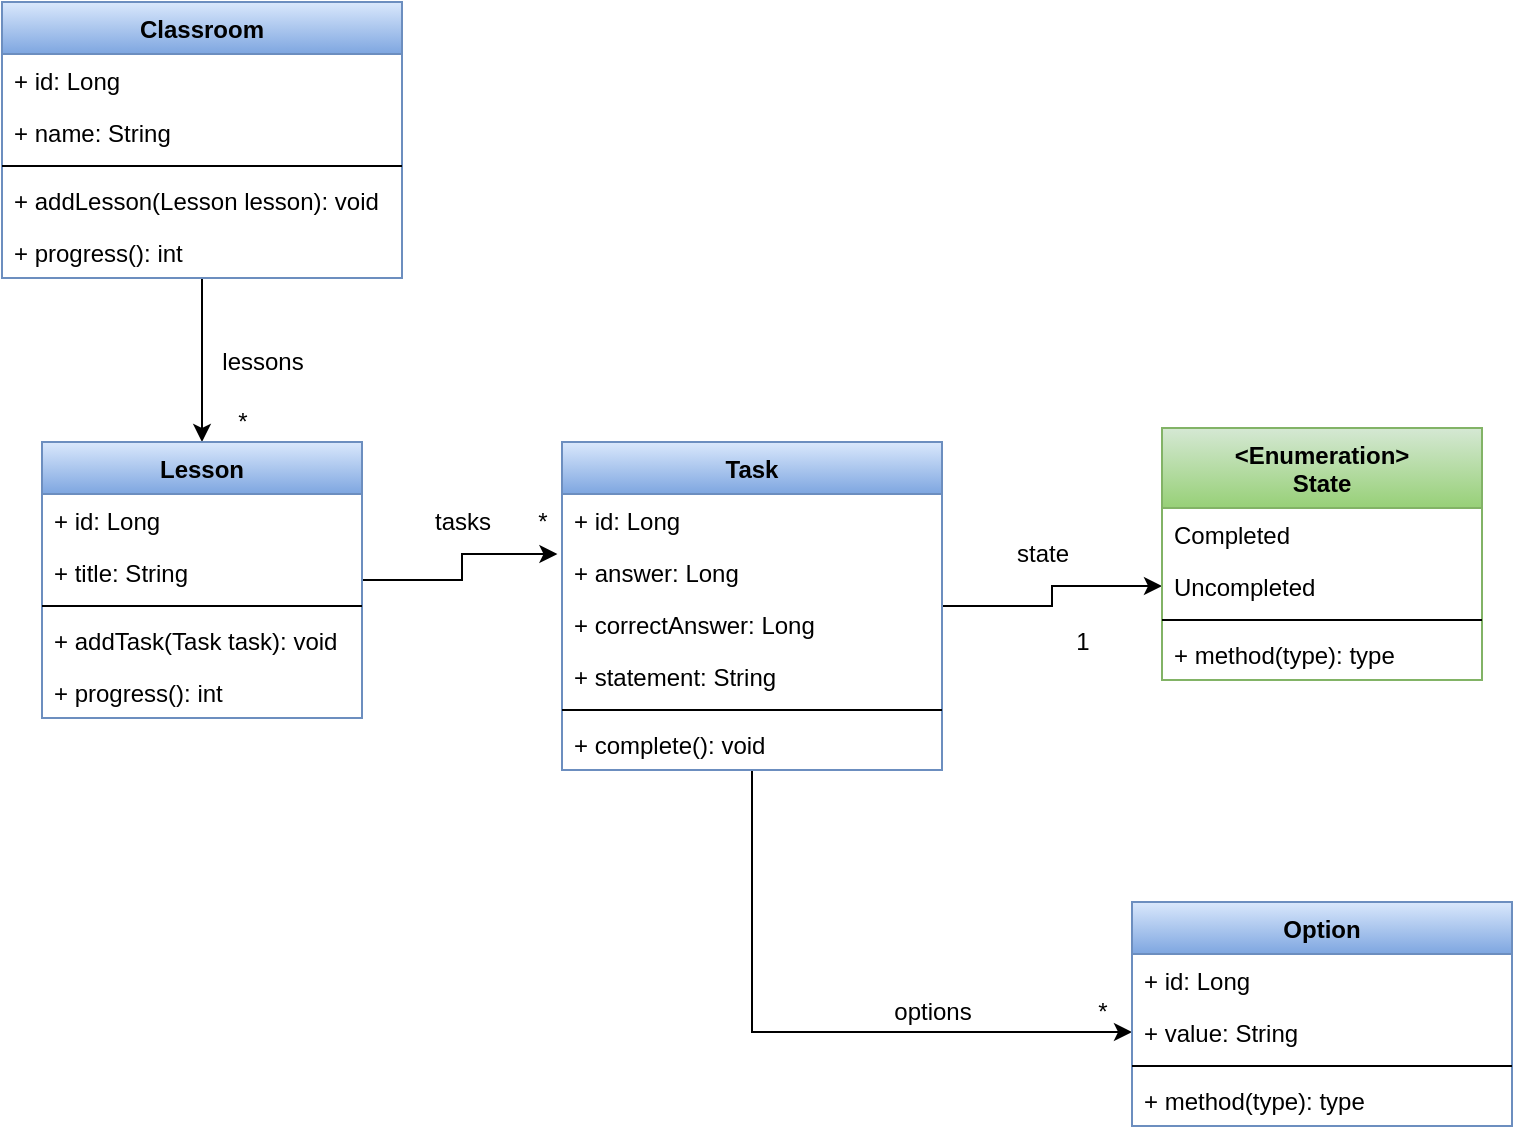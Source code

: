 <mxfile version="15.2.9" type="device" pages="2"><diagram id="xFjGHLINqQ8loc5wDAW_" name="Domain"><mxGraphModel dx="1108" dy="450" grid="1" gridSize="10" guides="1" tooltips="1" connect="1" arrows="1" fold="1" page="1" pageScale="1" pageWidth="827" pageHeight="1169" math="0" shadow="0"><root><mxCell id="0"/><mxCell id="1" parent="0"/><mxCell id="aMEQFVLBvncijrimEczw-33" style="edgeStyle=orthogonalEdgeStyle;rounded=0;orthogonalLoop=1;jettySize=auto;html=1;" parent="1" source="aMEQFVLBvncijrimEczw-1" target="aMEQFVLBvncijrimEczw-6" edge="1"><mxGeometry relative="1" as="geometry"/></mxCell><mxCell id="aMEQFVLBvncijrimEczw-37" style="edgeStyle=orthogonalEdgeStyle;rounded=0;orthogonalLoop=1;jettySize=auto;html=1;entryX=-0.012;entryY=0.154;entryDx=0;entryDy=0;entryPerimeter=0;" parent="1" source="aMEQFVLBvncijrimEczw-6" target="aMEQFVLBvncijrimEczw-13" edge="1"><mxGeometry relative="1" as="geometry"/></mxCell><mxCell id="aMEQFVLBvncijrimEczw-6" value="Lesson" style="swimlane;fontStyle=1;align=center;verticalAlign=top;childLayout=stackLayout;horizontal=1;startSize=26;horizontalStack=0;resizeParent=1;resizeParentMax=0;resizeLast=0;collapsible=1;marginBottom=0;gradientColor=#7ea6e0;fillColor=#dae8fc;strokeColor=#6c8ebf;" parent="1" vertex="1"><mxGeometry x="60" y="290" width="160" height="138" as="geometry"/></mxCell><mxCell id="aMEQFVLBvncijrimEczw-7" value="+ id: Long" style="text;strokeColor=none;fillColor=none;align=left;verticalAlign=top;spacingLeft=4;spacingRight=4;overflow=hidden;rotatable=0;points=[[0,0.5],[1,0.5]];portConstraint=eastwest;" parent="aMEQFVLBvncijrimEczw-6" vertex="1"><mxGeometry y="26" width="160" height="26" as="geometry"/></mxCell><mxCell id="aMEQFVLBvncijrimEczw-8" value="+ title: String" style="text;strokeColor=none;fillColor=none;align=left;verticalAlign=top;spacingLeft=4;spacingRight=4;overflow=hidden;rotatable=0;points=[[0,0.5],[1,0.5]];portConstraint=eastwest;" parent="aMEQFVLBvncijrimEczw-6" vertex="1"><mxGeometry y="52" width="160" height="26" as="geometry"/></mxCell><mxCell id="aMEQFVLBvncijrimEczw-9" value="" style="line;strokeWidth=1;fillColor=none;align=left;verticalAlign=middle;spacingTop=-1;spacingLeft=3;spacingRight=3;rotatable=0;labelPosition=right;points=[];portConstraint=eastwest;" parent="aMEQFVLBvncijrimEczw-6" vertex="1"><mxGeometry y="78" width="160" height="8" as="geometry"/></mxCell><mxCell id="aMEQFVLBvncijrimEczw-10" value="+ addTask(Task task): void" style="text;strokeColor=none;fillColor=none;align=left;verticalAlign=top;spacingLeft=4;spacingRight=4;overflow=hidden;rotatable=0;points=[[0,0.5],[1,0.5]];portConstraint=eastwest;" parent="aMEQFVLBvncijrimEczw-6" vertex="1"><mxGeometry y="86" width="160" height="26" as="geometry"/></mxCell><mxCell id="fz8NAbGuzf9JbdaPpE9e-1" value="+ progress(): int" style="text;strokeColor=none;fillColor=none;align=left;verticalAlign=top;spacingLeft=4;spacingRight=4;overflow=hidden;rotatable=0;points=[[0,0.5],[1,0.5]];portConstraint=eastwest;" parent="aMEQFVLBvncijrimEczw-6" vertex="1"><mxGeometry y="112" width="160" height="26" as="geometry"/></mxCell><mxCell id="aMEQFVLBvncijrimEczw-34" value="*" style="text;html=1;align=center;verticalAlign=middle;resizable=0;points=[];autosize=1;" parent="1" vertex="1"><mxGeometry x="150" y="270" width="20" height="20" as="geometry"/></mxCell><mxCell id="aMEQFVLBvncijrimEczw-35" value="lessons" style="text;html=1;align=center;verticalAlign=middle;resizable=0;points=[];autosize=1;" parent="1" vertex="1"><mxGeometry x="140" y="240" width="60" height="20" as="geometry"/></mxCell><mxCell id="aMEQFVLBvncijrimEczw-44" style="edgeStyle=orthogonalEdgeStyle;rounded=0;orthogonalLoop=1;jettySize=auto;html=1;entryX=0;entryY=0.5;entryDx=0;entryDy=0;" parent="1" source="aMEQFVLBvncijrimEczw-11" target="aMEQFVLBvncijrimEczw-19" edge="1"><mxGeometry relative="1" as="geometry"/></mxCell><mxCell id="Yg3q1JEHDcCh-iiB3-vo-9" style="edgeStyle=orthogonalEdgeStyle;rounded=0;orthogonalLoop=1;jettySize=auto;html=1;entryX=0;entryY=0.5;entryDx=0;entryDy=0;" parent="1" source="aMEQFVLBvncijrimEczw-11" target="Yg3q1JEHDcCh-iiB3-vo-3" edge="1"><mxGeometry relative="1" as="geometry"/></mxCell><mxCell id="aMEQFVLBvncijrimEczw-11" value="Task" style="swimlane;fontStyle=1;align=center;verticalAlign=top;childLayout=stackLayout;horizontal=1;startSize=26;horizontalStack=0;resizeParent=1;resizeParentMax=0;resizeLast=0;collapsible=1;marginBottom=0;gradientColor=#7ea6e0;fillColor=#dae8fc;strokeColor=#6c8ebf;" parent="1" vertex="1"><mxGeometry x="320" y="290" width="190" height="164" as="geometry"/></mxCell><mxCell id="aMEQFVLBvncijrimEczw-12" value="+ id: Long" style="text;strokeColor=none;fillColor=none;align=left;verticalAlign=top;spacingLeft=4;spacingRight=4;overflow=hidden;rotatable=0;points=[[0,0.5],[1,0.5]];portConstraint=eastwest;" parent="aMEQFVLBvncijrimEczw-11" vertex="1"><mxGeometry y="26" width="190" height="26" as="geometry"/></mxCell><mxCell id="aMEQFVLBvncijrimEczw-13" value="+ answer: Long" style="text;strokeColor=none;fillColor=none;align=left;verticalAlign=top;spacingLeft=4;spacingRight=4;overflow=hidden;rotatable=0;points=[[0,0.5],[1,0.5]];portConstraint=eastwest;" parent="aMEQFVLBvncijrimEczw-11" vertex="1"><mxGeometry y="52" width="190" height="26" as="geometry"/></mxCell><mxCell id="Gg8tqWLcD7_z_NOnCMyE-4" value="+ correctAnswer: Long" style="text;strokeColor=none;fillColor=none;align=left;verticalAlign=top;spacingLeft=4;spacingRight=4;overflow=hidden;rotatable=0;points=[[0,0.5],[1,0.5]];portConstraint=eastwest;" parent="aMEQFVLBvncijrimEczw-11" vertex="1"><mxGeometry y="78" width="190" height="26" as="geometry"/></mxCell><mxCell id="Gg8tqWLcD7_z_NOnCMyE-3" value="+ statement: String" style="text;strokeColor=none;fillColor=none;align=left;verticalAlign=top;spacingLeft=4;spacingRight=4;overflow=hidden;rotatable=0;points=[[0,0.5],[1,0.5]];portConstraint=eastwest;" parent="aMEQFVLBvncijrimEczw-11" vertex="1"><mxGeometry y="104" width="190" height="26" as="geometry"/></mxCell><mxCell id="aMEQFVLBvncijrimEczw-14" value="" style="line;strokeWidth=1;fillColor=none;align=left;verticalAlign=middle;spacingTop=-1;spacingLeft=3;spacingRight=3;rotatable=0;labelPosition=right;points=[];portConstraint=eastwest;" parent="aMEQFVLBvncijrimEczw-11" vertex="1"><mxGeometry y="130" width="190" height="8" as="geometry"/></mxCell><mxCell id="aMEQFVLBvncijrimEczw-15" value="+ complete(): void" style="text;strokeColor=none;fillColor=none;align=left;verticalAlign=top;spacingLeft=4;spacingRight=4;overflow=hidden;rotatable=0;points=[[0,0.5],[1,0.5]];portConstraint=eastwest;" parent="aMEQFVLBvncijrimEczw-11" vertex="1"><mxGeometry y="138" width="190" height="26" as="geometry"/></mxCell><mxCell id="aMEQFVLBvncijrimEczw-38" value="*" style="text;html=1;align=center;verticalAlign=middle;resizable=0;points=[];autosize=1;" parent="1" vertex="1"><mxGeometry x="300" y="320" width="20" height="20" as="geometry"/></mxCell><mxCell id="aMEQFVLBvncijrimEczw-39" value="tasks" style="text;html=1;align=center;verticalAlign=middle;resizable=0;points=[];autosize=1;" parent="1" vertex="1"><mxGeometry x="250" y="320" width="40" height="20" as="geometry"/></mxCell><mxCell id="aMEQFVLBvncijrimEczw-18" value="&lt;Enumeration&gt;&#10;State" style="swimlane;fontStyle=1;align=center;verticalAlign=top;childLayout=stackLayout;horizontal=1;startSize=40;horizontalStack=0;resizeParent=1;resizeParentMax=0;resizeLast=0;collapsible=1;marginBottom=0;gradientColor=#97d077;fillColor=#d5e8d4;strokeColor=#82b366;" parent="1" vertex="1"><mxGeometry x="620" y="283" width="160" height="126" as="geometry"/></mxCell><mxCell id="aMEQFVLBvncijrimEczw-24" value="Completed" style="text;strokeColor=none;fillColor=none;align=left;verticalAlign=top;spacingLeft=4;spacingRight=4;overflow=hidden;rotatable=0;points=[[0,0.5],[1,0.5]];portConstraint=eastwest;" parent="aMEQFVLBvncijrimEczw-18" vertex="1"><mxGeometry y="40" width="160" height="26" as="geometry"/></mxCell><mxCell id="aMEQFVLBvncijrimEczw-19" value="Uncompleted" style="text;strokeColor=none;fillColor=none;align=left;verticalAlign=top;spacingLeft=4;spacingRight=4;overflow=hidden;rotatable=0;points=[[0,0.5],[1,0.5]];portConstraint=eastwest;" parent="aMEQFVLBvncijrimEczw-18" vertex="1"><mxGeometry y="66" width="160" height="26" as="geometry"/></mxCell><mxCell id="aMEQFVLBvncijrimEczw-22" value="" style="line;strokeWidth=1;fillColor=none;align=left;verticalAlign=middle;spacingTop=-1;spacingLeft=3;spacingRight=3;rotatable=0;labelPosition=right;points=[];portConstraint=eastwest;" parent="aMEQFVLBvncijrimEczw-18" vertex="1"><mxGeometry y="92" width="160" height="8" as="geometry"/></mxCell><mxCell id="aMEQFVLBvncijrimEczw-23" value="+ method(type): type" style="text;strokeColor=none;fillColor=none;align=left;verticalAlign=top;spacingLeft=4;spacingRight=4;overflow=hidden;rotatable=0;points=[[0,0.5],[1,0.5]];portConstraint=eastwest;" parent="aMEQFVLBvncijrimEczw-18" vertex="1"><mxGeometry y="100" width="160" height="26" as="geometry"/></mxCell><mxCell id="aMEQFVLBvncijrimEczw-45" value="1" style="text;html=1;align=center;verticalAlign=middle;resizable=0;points=[];autosize=1;" parent="1" vertex="1"><mxGeometry x="570" y="380" width="20" height="20" as="geometry"/></mxCell><mxCell id="aMEQFVLBvncijrimEczw-46" value="state" style="text;html=1;align=center;verticalAlign=middle;resizable=0;points=[];autosize=1;" parent="1" vertex="1"><mxGeometry x="540" y="336" width="40" height="20" as="geometry"/></mxCell><mxCell id="Yg3q1JEHDcCh-iiB3-vo-1" value="Option" style="swimlane;fontStyle=1;align=center;verticalAlign=top;childLayout=stackLayout;horizontal=1;startSize=26;horizontalStack=0;resizeParent=1;resizeParentMax=0;resizeLast=0;collapsible=1;marginBottom=0;gradientColor=#7ea6e0;fillColor=#dae8fc;strokeColor=#6c8ebf;" parent="1" vertex="1"><mxGeometry x="605" y="520" width="190" height="112" as="geometry"/></mxCell><mxCell id="Yg3q1JEHDcCh-iiB3-vo-2" value="+ id: Long" style="text;strokeColor=none;fillColor=none;align=left;verticalAlign=top;spacingLeft=4;spacingRight=4;overflow=hidden;rotatable=0;points=[[0,0.5],[1,0.5]];portConstraint=eastwest;" parent="Yg3q1JEHDcCh-iiB3-vo-1" vertex="1"><mxGeometry y="26" width="190" height="26" as="geometry"/></mxCell><mxCell id="Yg3q1JEHDcCh-iiB3-vo-3" value="+ value: String" style="text;strokeColor=none;fillColor=none;align=left;verticalAlign=top;spacingLeft=4;spacingRight=4;overflow=hidden;rotatable=0;points=[[0,0.5],[1,0.5]];portConstraint=eastwest;" parent="Yg3q1JEHDcCh-iiB3-vo-1" vertex="1"><mxGeometry y="52" width="190" height="26" as="geometry"/></mxCell><mxCell id="Yg3q1JEHDcCh-iiB3-vo-7" value="" style="line;strokeWidth=1;fillColor=none;align=left;verticalAlign=middle;spacingTop=-1;spacingLeft=3;spacingRight=3;rotatable=0;labelPosition=right;points=[];portConstraint=eastwest;" parent="Yg3q1JEHDcCh-iiB3-vo-1" vertex="1"><mxGeometry y="78" width="190" height="8" as="geometry"/></mxCell><mxCell id="Yg3q1JEHDcCh-iiB3-vo-8" value="+ method(type): type" style="text;strokeColor=none;fillColor=none;align=left;verticalAlign=top;spacingLeft=4;spacingRight=4;overflow=hidden;rotatable=0;points=[[0,0.5],[1,0.5]];portConstraint=eastwest;" parent="Yg3q1JEHDcCh-iiB3-vo-1" vertex="1"><mxGeometry y="86" width="190" height="26" as="geometry"/></mxCell><mxCell id="Yg3q1JEHDcCh-iiB3-vo-10" value="*" style="text;html=1;align=center;verticalAlign=middle;resizable=0;points=[];autosize=1;" parent="1" vertex="1"><mxGeometry x="580" y="565" width="20" height="20" as="geometry"/></mxCell><mxCell id="Yg3q1JEHDcCh-iiB3-vo-11" value="options" style="text;html=1;align=center;verticalAlign=middle;resizable=0;points=[];autosize=1;" parent="1" vertex="1"><mxGeometry x="480" y="565" width="50" height="20" as="geometry"/></mxCell><mxCell id="aMEQFVLBvncijrimEczw-1" value="Classroom" style="swimlane;fontStyle=1;align=center;verticalAlign=top;childLayout=stackLayout;horizontal=1;startSize=26;horizontalStack=0;resizeParent=1;resizeParentMax=0;resizeLast=0;collapsible=1;marginBottom=0;gradientColor=#7ea6e0;fillColor=#dae8fc;strokeColor=#6c8ebf;" parent="1" vertex="1"><mxGeometry x="40" y="70" width="200" height="138" as="geometry"/></mxCell><mxCell id="aMEQFVLBvncijrimEczw-2" value="+ id: Long" style="text;strokeColor=none;fillColor=none;align=left;verticalAlign=top;spacingLeft=4;spacingRight=4;overflow=hidden;rotatable=0;points=[[0,0.5],[1,0.5]];portConstraint=eastwest;" parent="aMEQFVLBvncijrimEczw-1" vertex="1"><mxGeometry y="26" width="200" height="26" as="geometry"/></mxCell><mxCell id="aMEQFVLBvncijrimEczw-5" value="+ name: String" style="text;strokeColor=none;fillColor=none;align=left;verticalAlign=top;spacingLeft=4;spacingRight=4;overflow=hidden;rotatable=0;points=[[0,0.5],[1,0.5]];portConstraint=eastwest;" parent="aMEQFVLBvncijrimEczw-1" vertex="1"><mxGeometry y="52" width="200" height="26" as="geometry"/></mxCell><mxCell id="aMEQFVLBvncijrimEczw-3" value="" style="line;strokeWidth=1;fillColor=none;align=left;verticalAlign=middle;spacingTop=-1;spacingLeft=3;spacingRight=3;rotatable=0;labelPosition=right;points=[];portConstraint=eastwest;" parent="aMEQFVLBvncijrimEczw-1" vertex="1"><mxGeometry y="78" width="200" height="8" as="geometry"/></mxCell><mxCell id="fz8NAbGuzf9JbdaPpE9e-2" value="+ addLesson(Lesson lesson): void&#10;" style="text;strokeColor=none;fillColor=none;align=left;verticalAlign=top;spacingLeft=4;spacingRight=4;overflow=hidden;rotatable=0;points=[[0,0.5],[1,0.5]];portConstraint=eastwest;" parent="aMEQFVLBvncijrimEczw-1" vertex="1"><mxGeometry y="86" width="200" height="26" as="geometry"/></mxCell><mxCell id="aMEQFVLBvncijrimEczw-4" value="+ progress(): int&#10;" style="text;strokeColor=none;fillColor=none;align=left;verticalAlign=top;spacingLeft=4;spacingRight=4;overflow=hidden;rotatable=0;points=[[0,0.5],[1,0.5]];portConstraint=eastwest;" parent="aMEQFVLBvncijrimEczw-1" vertex="1"><mxGeometry y="112" width="200" height="26" as="geometry"/></mxCell></root></mxGraphModel></diagram><diagram id="ZwkYsftHH_TAJBMDX3Mv" name="Services"><mxGraphModel dx="1108" dy="450" grid="1" gridSize="10" guides="1" tooltips="1" connect="1" arrows="1" fold="1" page="1" pageScale="1" pageWidth="827" pageHeight="1169" math="0" shadow="0"><root><mxCell id="chl7Y4F-n4n5QfAbypSM-0"/><mxCell id="chl7Y4F-n4n5QfAbypSM-1" parent="chl7Y4F-n4n5QfAbypSM-0"/><mxCell id="SmaU6u8zg-2m_PmFWuLo-4" value="ClassroomService" style="swimlane;fontStyle=1;align=center;verticalAlign=top;childLayout=stackLayout;horizontal=1;startSize=26;horizontalStack=0;resizeParent=1;resizeParentMax=0;resizeLast=0;collapsible=1;marginBottom=0;fillColor=#dae8fc;strokeColor=#6c8ebf;gradientColor=#7ea6e0;" parent="chl7Y4F-n4n5QfAbypSM-1" vertex="1"><mxGeometry x="238" y="201" width="290" height="112" as="geometry"/></mxCell><mxCell id="SmaU6u8zg-2m_PmFWuLo-5" value="-" style="text;strokeColor=none;fillColor=none;align=left;verticalAlign=top;spacingLeft=4;spacingRight=4;overflow=hidden;rotatable=0;points=[[0,0.5],[1,0.5]];portConstraint=eastwest;" parent="SmaU6u8zg-2m_PmFWuLo-4" vertex="1"><mxGeometry y="26" width="290" height="26" as="geometry"/></mxCell><mxCell id="SmaU6u8zg-2m_PmFWuLo-6" value="" style="line;strokeWidth=1;fillColor=none;align=left;verticalAlign=middle;spacingTop=-1;spacingLeft=3;spacingRight=3;rotatable=0;labelPosition=right;points=[];portConstraint=eastwest;" parent="SmaU6u8zg-2m_PmFWuLo-4" vertex="1"><mxGeometry y="52" width="290" height="8" as="geometry"/></mxCell><mxCell id="SmaU6u8zg-2m_PmFWuLo-7" value="+ getAll(): List&lt;ClassroomDTO&gt;" style="text;strokeColor=none;fillColor=none;align=left;verticalAlign=top;spacingLeft=4;spacingRight=4;overflow=hidden;rotatable=0;points=[[0,0.5],[1,0.5]];portConstraint=eastwest;" parent="SmaU6u8zg-2m_PmFWuLo-4" vertex="1"><mxGeometry y="60" width="290" height="26" as="geometry"/></mxCell><mxCell id="ifSuYA8_FUF4IRo-quTO-0" value="+ findById(Long classroomId): Classroom" style="text;strokeColor=none;fillColor=none;align=left;verticalAlign=top;spacingLeft=4;spacingRight=4;overflow=hidden;rotatable=0;points=[[0,0.5],[1,0.5]];portConstraint=eastwest;" parent="SmaU6u8zg-2m_PmFWuLo-4" vertex="1"><mxGeometry y="86" width="290" height="26" as="geometry"/></mxCell><mxCell id="SmaU6u8zg-2m_PmFWuLo-13" value="1" style="endArrow=open;html=1;endSize=12;startArrow=diamondThin;startSize=14;startFill=0;align=left;verticalAlign=bottom;entryX=0.5;entryY=0;entryDx=0;entryDy=0;" parent="chl7Y4F-n4n5QfAbypSM-1" source="SmaU6u8zg-2m_PmFWuLo-3" target="SmaU6u8zg-2m_PmFWuLo-4" edge="1"><mxGeometry x="-0.333" y="5" relative="1" as="geometry"><mxPoint x="383" y="111" as="sourcePoint"/><mxPoint x="528" y="161" as="targetPoint"/><mxPoint as="offset"/></mxGeometry></mxCell><mxCell id="SmaU6u8zg-2m_PmFWuLo-0" value="ClassromRestController" style="swimlane;fontStyle=1;align=center;verticalAlign=top;childLayout=stackLayout;horizontal=1;startSize=26;horizontalStack=0;resizeParent=1;resizeParentMax=0;resizeLast=0;collapsible=1;marginBottom=0;fillColor=#d5e8d4;strokeColor=#82b366;gradientColor=#97d077;" parent="chl7Y4F-n4n5QfAbypSM-1" vertex="1"><mxGeometry x="238" y="21" width="290" height="86" as="geometry"/></mxCell><mxCell id="SmaU6u8zg-2m_PmFWuLo-1" value="-" style="text;strokeColor=none;fillColor=none;align=left;verticalAlign=top;spacingLeft=4;spacingRight=4;overflow=hidden;rotatable=0;points=[[0,0.5],[1,0.5]];portConstraint=eastwest;" parent="SmaU6u8zg-2m_PmFWuLo-0" vertex="1"><mxGeometry y="26" width="290" height="26" as="geometry"/></mxCell><mxCell id="SmaU6u8zg-2m_PmFWuLo-2" value="" style="line;strokeWidth=1;fillColor=none;align=left;verticalAlign=middle;spacingTop=-1;spacingLeft=3;spacingRight=3;rotatable=0;labelPosition=right;points=[];portConstraint=eastwest;" parent="SmaU6u8zg-2m_PmFWuLo-0" vertex="1"><mxGeometry y="52" width="290" height="8" as="geometry"/></mxCell><mxCell id="SmaU6u8zg-2m_PmFWuLo-3" value="+ getAll(): List&lt;ClassroomDTO&gt;" style="text;strokeColor=none;fillColor=none;align=left;verticalAlign=top;spacingLeft=4;spacingRight=4;overflow=hidden;rotatable=0;points=[[0,0.5],[1,0.5]];portConstraint=eastwest;" parent="SmaU6u8zg-2m_PmFWuLo-0" vertex="1"><mxGeometry y="60" width="290" height="26" as="geometry"/></mxCell><mxCell id="SmaU6u8zg-2m_PmFWuLo-14" value="1" style="endArrow=open;html=1;endSize=12;startArrow=diamondThin;startSize=14;startFill=0;align=left;verticalAlign=bottom;entryX=0.5;entryY=0;entryDx=0;entryDy=0;exitX=0.503;exitY=1.154;exitDx=0;exitDy=0;exitPerimeter=0;" parent="chl7Y4F-n4n5QfAbypSM-1" source="ifSuYA8_FUF4IRo-quTO-0" target="SmaU6u8zg-2m_PmFWuLo-8" edge="1"><mxGeometry x="-0.333" y="5" relative="1" as="geometry"><mxPoint x="382.5" y="287" as="sourcePoint"/><mxPoint x="382.5" y="381" as="targetPoint"/><mxPoint as="offset"/></mxGeometry></mxCell><mxCell id="SmaU6u8zg-2m_PmFWuLo-8" value="ClassroomRepository" style="swimlane;fontStyle=1;align=center;verticalAlign=top;childLayout=stackLayout;horizontal=1;startSize=26;horizontalStack=0;resizeParent=1;resizeParentMax=0;resizeLast=0;collapsible=1;marginBottom=0;fillColor=#fff2cc;strokeColor=#d6b656;gradientColor=#ffd966;" parent="chl7Y4F-n4n5QfAbypSM-1" vertex="1"><mxGeometry x="238" y="391" width="290" height="86" as="geometry"/></mxCell><mxCell id="SmaU6u8zg-2m_PmFWuLo-9" value="-" style="text;strokeColor=none;fillColor=none;align=left;verticalAlign=top;spacingLeft=4;spacingRight=4;overflow=hidden;rotatable=0;points=[[0,0.5],[1,0.5]];portConstraint=eastwest;" parent="SmaU6u8zg-2m_PmFWuLo-8" vertex="1"><mxGeometry y="26" width="290" height="26" as="geometry"/></mxCell><mxCell id="SmaU6u8zg-2m_PmFWuLo-10" value="" style="line;strokeWidth=1;fillColor=none;align=left;verticalAlign=middle;spacingTop=-1;spacingLeft=3;spacingRight=3;rotatable=0;labelPosition=right;points=[];portConstraint=eastwest;" parent="SmaU6u8zg-2m_PmFWuLo-8" vertex="1"><mxGeometry y="52" width="290" height="8" as="geometry"/></mxCell><mxCell id="SmaU6u8zg-2m_PmFWuLo-11" value="-" style="text;strokeColor=none;fillColor=none;align=left;verticalAlign=top;spacingLeft=4;spacingRight=4;overflow=hidden;rotatable=0;points=[[0,0.5],[1,0.5]];portConstraint=eastwest;" parent="SmaU6u8zg-2m_PmFWuLo-8" vertex="1"><mxGeometry y="60" width="290" height="26" as="geometry"/></mxCell><mxCell id="hCo7kEaZrDAju9X_FK0c-8" value="1" style="endArrow=open;html=1;endSize=12;startArrow=diamondThin;startSize=14;startFill=0;align=left;verticalAlign=bottom;entryX=0.5;entryY=0;entryDx=0;entryDy=0;exitX=0.504;exitY=0.962;exitDx=0;exitDy=0;exitPerimeter=0;" parent="chl7Y4F-n4n5QfAbypSM-1" source="hCo7kEaZrDAju9X_FK0c-28" target="hCo7kEaZrDAju9X_FK0c-19" edge="1"><mxGeometry x="-0.333" y="5" relative="1" as="geometry"><mxPoint x="216" y="623" as="sourcePoint"/><mxPoint x="361" y="673" as="targetPoint"/><mxPoint as="offset"/></mxGeometry></mxCell><mxCell id="hCo7kEaZrDAju9X_FK0c-9" value="1" style="endArrow=open;html=1;endSize=12;startArrow=diamondThin;startSize=14;startFill=0;align=left;verticalAlign=bottom;entryX=0.5;entryY=0;entryDx=0;entryDy=0;" parent="chl7Y4F-n4n5QfAbypSM-1" source="hCo7kEaZrDAju9X_FK0c-23" target="hCo7kEaZrDAju9X_FK0c-11" edge="1"><mxGeometry x="-0.789" y="-17" relative="1" as="geometry"><mxPoint x="215.5" y="799" as="sourcePoint"/><mxPoint x="215.5" y="893" as="targetPoint"/><mxPoint as="offset"/></mxGeometry></mxCell><mxCell id="hCo7kEaZrDAju9X_FK0c-10" value="1" style="endArrow=open;html=1;endSize=12;startArrow=diamondThin;startSize=14;startFill=0;align=left;verticalAlign=bottom;entryX=0.5;entryY=0;entryDx=0;entryDy=0;exitX=0.468;exitY=0.923;exitDx=0;exitDy=0;exitPerimeter=0;" parent="chl7Y4F-n4n5QfAbypSM-1" source="hCo7kEaZrDAju9X_FK0c-23" target="hCo7kEaZrDAju9X_FK0c-15" edge="1"><mxGeometry x="-0.722" y="17" relative="1" as="geometry"><mxPoint x="-21.001" y="869" as="sourcePoint"/><mxPoint x="-72.09" y="937" as="targetPoint"/><mxPoint as="offset"/></mxGeometry></mxCell><mxCell id="hCo7kEaZrDAju9X_FK0c-11" value="TaskRepository" style="swimlane;fontStyle=1;align=center;verticalAlign=top;childLayout=stackLayout;horizontal=1;startSize=26;horizontalStack=0;resizeParent=1;resizeParentMax=0;resizeLast=0;collapsible=1;marginBottom=0;fillColor=#fff2cc;strokeColor=#d6b656;gradientColor=#ffd966;" parent="chl7Y4F-n4n5QfAbypSM-1" vertex="1"><mxGeometry x="422.38" y="903" width="346.62" height="86" as="geometry"/></mxCell><mxCell id="hCo7kEaZrDAju9X_FK0c-12" value="-" style="text;strokeColor=none;fillColor=none;align=left;verticalAlign=top;spacingLeft=4;spacingRight=4;overflow=hidden;rotatable=0;points=[[0,0.5],[1,0.5]];portConstraint=eastwest;" parent="hCo7kEaZrDAju9X_FK0c-11" vertex="1"><mxGeometry y="26" width="346.62" height="26" as="geometry"/></mxCell><mxCell id="hCo7kEaZrDAju9X_FK0c-13" value="" style="line;strokeWidth=1;fillColor=none;align=left;verticalAlign=middle;spacingTop=-1;spacingLeft=3;spacingRight=3;rotatable=0;labelPosition=right;points=[];portConstraint=eastwest;" parent="hCo7kEaZrDAju9X_FK0c-11" vertex="1"><mxGeometry y="52" width="346.62" height="8" as="geometry"/></mxCell><mxCell id="hCo7kEaZrDAju9X_FK0c-14" value="+ findByLesson(Lesson lesson): List&lt;Task&gt;" style="text;strokeColor=none;fillColor=none;align=left;verticalAlign=top;spacingLeft=4;spacingRight=4;overflow=hidden;rotatable=0;points=[[0,0.5],[1,0.5]];portConstraint=eastwest;" parent="hCo7kEaZrDAju9X_FK0c-11" vertex="1"><mxGeometry y="60" width="346.62" height="26" as="geometry"/></mxCell><mxCell id="hCo7kEaZrDAju9X_FK0c-15" value="LessonRepository" style="swimlane;fontStyle=1;align=center;verticalAlign=top;childLayout=stackLayout;horizontal=1;startSize=26;horizontalStack=0;resizeParent=1;resizeParentMax=0;resizeLast=0;collapsible=1;marginBottom=0;fillColor=#fff2cc;strokeColor=#d6b656;gradientColor=#ffd966;" parent="chl7Y4F-n4n5QfAbypSM-1" vertex="1"><mxGeometry x="69" y="903" width="327.59" height="86" as="geometry"/></mxCell><mxCell id="hCo7kEaZrDAju9X_FK0c-16" value="-" style="text;strokeColor=none;fillColor=none;align=left;verticalAlign=top;spacingLeft=4;spacingRight=4;overflow=hidden;rotatable=0;points=[[0,0.5],[1,0.5]];portConstraint=eastwest;" parent="hCo7kEaZrDAju9X_FK0c-15" vertex="1"><mxGeometry y="26" width="327.59" height="26" as="geometry"/></mxCell><mxCell id="hCo7kEaZrDAju9X_FK0c-17" value="" style="line;strokeWidth=1;fillColor=none;align=left;verticalAlign=middle;spacingTop=-1;spacingLeft=3;spacingRight=3;rotatable=0;labelPosition=right;points=[];portConstraint=eastwest;" parent="hCo7kEaZrDAju9X_FK0c-15" vertex="1"><mxGeometry y="52" width="327.59" height="8" as="geometry"/></mxCell><mxCell id="hCo7kEaZrDAju9X_FK0c-18" value="+ findByClassroom(Classroom classroom): List&lt;Lesson&gt;" style="text;strokeColor=none;fillColor=none;align=left;verticalAlign=top;spacingLeft=4;spacingRight=4;overflow=hidden;rotatable=0;points=[[0,0.5],[1,0.5]];portConstraint=eastwest;" parent="hCo7kEaZrDAju9X_FK0c-15" vertex="1"><mxGeometry y="60" width="327.59" height="26" as="geometry"/></mxCell><mxCell id="hCo7kEaZrDAju9X_FK0c-24" value="LessonRestController" style="swimlane;fontStyle=1;align=center;verticalAlign=top;childLayout=stackLayout;horizontal=1;startSize=26;horizontalStack=0;resizeParent=1;resizeParentMax=0;resizeLast=0;collapsible=1;marginBottom=0;fillColor=#d5e8d4;strokeColor=#82b366;gradientColor=#97d077;" parent="chl7Y4F-n4n5QfAbypSM-1" vertex="1"><mxGeometry x="167.38" y="520" width="441" height="112" as="geometry"/></mxCell><mxCell id="hCo7kEaZrDAju9X_FK0c-25" value="-" style="text;strokeColor=none;fillColor=none;align=left;verticalAlign=top;spacingLeft=4;spacingRight=4;overflow=hidden;rotatable=0;points=[[0,0.5],[1,0.5]];portConstraint=eastwest;" parent="hCo7kEaZrDAju9X_FK0c-24" vertex="1"><mxGeometry y="26" width="441" height="26" as="geometry"/></mxCell><mxCell id="hCo7kEaZrDAju9X_FK0c-26" value="" style="line;strokeWidth=1;fillColor=none;align=left;verticalAlign=middle;spacingTop=-1;spacingLeft=3;spacingRight=3;rotatable=0;labelPosition=right;points=[];portConstraint=eastwest;" parent="hCo7kEaZrDAju9X_FK0c-24" vertex="1"><mxGeometry y="52" width="441" height="8" as="geometry"/></mxCell><mxCell id="hCo7kEaZrDAju9X_FK0c-27" value="+ getByClassromId(Long classroomId): List&lt;LessonDTO&gt;" style="text;strokeColor=none;fillColor=none;align=left;verticalAlign=top;spacingLeft=4;spacingRight=4;overflow=hidden;rotatable=0;points=[[0,0.5],[1,0.5]];portConstraint=eastwest;" parent="hCo7kEaZrDAju9X_FK0c-24" vertex="1"><mxGeometry y="60" width="441" height="26" as="geometry"/></mxCell><mxCell id="hCo7kEaZrDAju9X_FK0c-28" value="+ completeTasks(Long classroomId, Long lessonId, List&lt;Task&gt; tasks): LessonVo" style="text;strokeColor=none;fillColor=none;align=left;verticalAlign=top;spacingLeft=4;spacingRight=4;overflow=hidden;rotatable=0;points=[[0,0.5],[1,0.5]];portConstraint=eastwest;" parent="hCo7kEaZrDAju9X_FK0c-24" vertex="1"><mxGeometry y="86" width="441" height="26" as="geometry"/></mxCell><mxCell id="hCo7kEaZrDAju9X_FK0c-19" value="LessonService" style="swimlane;fontStyle=1;align=center;verticalAlign=top;childLayout=stackLayout;horizontal=1;startSize=26;horizontalStack=0;resizeParent=1;resizeParentMax=0;resizeLast=0;collapsible=1;marginBottom=0;fillColor=#dae8fc;strokeColor=#6c8ebf;gradientColor=#7ea6e0;" parent="chl7Y4F-n4n5QfAbypSM-1" vertex="1"><mxGeometry x="154.07" y="710" width="467.62" height="138" as="geometry"/></mxCell><mxCell id="hCo7kEaZrDAju9X_FK0c-20" value="-" style="text;strokeColor=none;fillColor=none;align=left;verticalAlign=top;spacingLeft=4;spacingRight=4;overflow=hidden;rotatable=0;points=[[0,0.5],[1,0.5]];portConstraint=eastwest;" parent="hCo7kEaZrDAju9X_FK0c-19" vertex="1"><mxGeometry y="26" width="467.62" height="26" as="geometry"/></mxCell><mxCell id="hCo7kEaZrDAju9X_FK0c-21" value="" style="line;strokeWidth=1;fillColor=none;align=left;verticalAlign=middle;spacingTop=-1;spacingLeft=3;spacingRight=3;rotatable=0;labelPosition=right;points=[];portConstraint=eastwest;" parent="hCo7kEaZrDAju9X_FK0c-19" vertex="1"><mxGeometry y="52" width="467.62" height="8" as="geometry"/></mxCell><mxCell id="hCo7kEaZrDAju9X_FK0c-22" value="+ getAllByClassroom(Classroom classroom): List&lt;LessonVO&gt;" style="text;strokeColor=none;fillColor=none;align=left;verticalAlign=top;spacingLeft=4;spacingRight=4;overflow=hidden;rotatable=0;points=[[0,0.5],[1,0.5]];portConstraint=eastwest;" parent="hCo7kEaZrDAju9X_FK0c-19" vertex="1"><mxGeometry y="60" width="467.62" height="26" as="geometry"/></mxCell><mxCell id="IotvK7uZzzOtzmqBI8DJ-0" value="+ findById(Long id): Lesson" style="text;strokeColor=none;fillColor=none;align=left;verticalAlign=top;spacingLeft=4;spacingRight=4;overflow=hidden;rotatable=0;points=[[0,0.5],[1,0.5]];portConstraint=eastwest;" parent="hCo7kEaZrDAju9X_FK0c-19" vertex="1"><mxGeometry y="86" width="467.62" height="26" as="geometry"/></mxCell><mxCell id="hCo7kEaZrDAju9X_FK0c-23" value="+ completeTasks(Classroom classroom, Lesson lesson, List&lt;Task&gt;  tasks): LessonVO" style="text;strokeColor=none;fillColor=none;align=left;verticalAlign=top;spacingLeft=4;spacingRight=4;overflow=hidden;rotatable=0;points=[[0,0.5],[1,0.5]];portConstraint=eastwest;" parent="hCo7kEaZrDAju9X_FK0c-19" vertex="1"><mxGeometry y="112" width="467.62" height="26" as="geometry"/></mxCell><mxCell id="aLMhVeP5pNpBH8oZUyqt-11" value="1" style="endArrow=open;html=1;endSize=12;startArrow=diamondThin;startSize=14;startFill=0;align=left;verticalAlign=bottom;entryX=0.5;entryY=0;entryDx=0;entryDy=0;" parent="chl7Y4F-n4n5QfAbypSM-1" source="aLMhVeP5pNpBH8oZUyqt-3" target="aLMhVeP5pNpBH8oZUyqt-5" edge="1"><mxGeometry x="-0.333" y="5" relative="1" as="geometry"><mxPoint x="1140" y="640" as="sourcePoint"/><mxPoint x="1138.236" y="718.988" as="targetPoint"/><mxPoint as="offset"/></mxGeometry></mxCell><mxCell id="aLMhVeP5pNpBH8oZUyqt-12" value="1" style="endArrow=open;html=1;endSize=12;startArrow=diamondThin;startSize=14;startFill=0;align=left;verticalAlign=bottom;exitX=0.52;exitY=1.077;exitDx=0;exitDy=0;exitPerimeter=0;" parent="chl7Y4F-n4n5QfAbypSM-1" source="aLMhVeP5pNpBH8oZUyqt-8" target="hCo7kEaZrDAju9X_FK0c-11" edge="1"><mxGeometry x="-0.866" y="27" relative="1" as="geometry"><mxPoint x="1160" y="820" as="sourcePoint"/><mxPoint x="1328.082" y="875" as="targetPoint"/><mxPoint as="offset"/></mxGeometry></mxCell><mxCell id="aLMhVeP5pNpBH8oZUyqt-0" value="TaskRestController" style="swimlane;fontStyle=1;align=center;verticalAlign=top;childLayout=stackLayout;horizontal=1;startSize=26;horizontalStack=0;resizeParent=1;resizeParentMax=0;resizeLast=0;collapsible=1;marginBottom=0;fillColor=#d5e8d4;strokeColor=#82b366;gradientColor=#97d077;" parent="chl7Y4F-n4n5QfAbypSM-1" vertex="1"><mxGeometry x="760" y="520" width="441" height="86" as="geometry"/></mxCell><mxCell id="aLMhVeP5pNpBH8oZUyqt-1" value="-" style="text;strokeColor=none;fillColor=none;align=left;verticalAlign=top;spacingLeft=4;spacingRight=4;overflow=hidden;rotatable=0;points=[[0,0.5],[1,0.5]];portConstraint=eastwest;" parent="aLMhVeP5pNpBH8oZUyqt-0" vertex="1"><mxGeometry y="26" width="441" height="26" as="geometry"/></mxCell><mxCell id="aLMhVeP5pNpBH8oZUyqt-2" value="" style="line;strokeWidth=1;fillColor=none;align=left;verticalAlign=middle;spacingTop=-1;spacingLeft=3;spacingRight=3;rotatable=0;labelPosition=right;points=[];portConstraint=eastwest;" parent="aLMhVeP5pNpBH8oZUyqt-0" vertex="1"><mxGeometry y="52" width="441" height="8" as="geometry"/></mxCell><mxCell id="aLMhVeP5pNpBH8oZUyqt-3" value="+ getByLessonId(Long lessonId): List&lt;TaskDTO&gt;" style="text;strokeColor=none;fillColor=none;align=left;verticalAlign=top;spacingLeft=4;spacingRight=4;overflow=hidden;rotatable=0;points=[[0,0.5],[1,0.5]];portConstraint=eastwest;" parent="aLMhVeP5pNpBH8oZUyqt-0" vertex="1"><mxGeometry y="60" width="441" height="26" as="geometry"/></mxCell><mxCell id="aLMhVeP5pNpBH8oZUyqt-5" value="TaskService" style="swimlane;fontStyle=1;align=center;verticalAlign=top;childLayout=stackLayout;horizontal=1;startSize=26;horizontalStack=0;resizeParent=1;resizeParentMax=0;resizeLast=0;collapsible=1;marginBottom=0;fillColor=#dae8fc;strokeColor=#6c8ebf;gradientColor=#7ea6e0;" parent="chl7Y4F-n4n5QfAbypSM-1" vertex="1"><mxGeometry x="746.69" y="710" width="467.62" height="86" as="geometry"/></mxCell><mxCell id="aLMhVeP5pNpBH8oZUyqt-6" value="-" style="text;strokeColor=none;fillColor=none;align=left;verticalAlign=top;spacingLeft=4;spacingRight=4;overflow=hidden;rotatable=0;points=[[0,0.5],[1,0.5]];portConstraint=eastwest;" parent="aLMhVeP5pNpBH8oZUyqt-5" vertex="1"><mxGeometry y="26" width="467.62" height="26" as="geometry"/></mxCell><mxCell id="aLMhVeP5pNpBH8oZUyqt-7" value="" style="line;strokeWidth=1;fillColor=none;align=left;verticalAlign=middle;spacingTop=-1;spacingLeft=3;spacingRight=3;rotatable=0;labelPosition=right;points=[];portConstraint=eastwest;" parent="aLMhVeP5pNpBH8oZUyqt-5" vertex="1"><mxGeometry y="52" width="467.62" height="8" as="geometry"/></mxCell><mxCell id="aLMhVeP5pNpBH8oZUyqt-8" value="+ getAllTaskByLesson(Lesson lesson): List&lt;TaskDTO&gt;" style="text;strokeColor=none;fillColor=none;align=left;verticalAlign=top;spacingLeft=4;spacingRight=4;overflow=hidden;rotatable=0;points=[[0,0.5],[1,0.5]];portConstraint=eastwest;" parent="aLMhVeP5pNpBH8oZUyqt-5" vertex="1"><mxGeometry y="60" width="467.62" height="26" as="geometry"/></mxCell><mxCell id="aLMhVeP5pNpBH8oZUyqt-13" value="1" style="endArrow=open;html=1;endSize=12;startArrow=diamondThin;startSize=14;startFill=0;align=left;verticalAlign=bottom;exitX=0.753;exitY=0.962;exitDx=0;exitDy=0;exitPerimeter=0;edgeStyle=orthogonalEdgeStyle;" parent="chl7Y4F-n4n5QfAbypSM-1" source="aLMhVeP5pNpBH8oZUyqt-8" target="hCo7kEaZrDAju9X_FK0c-15" edge="1"><mxGeometry x="-0.955" y="-19" relative="1" as="geometry"><mxPoint x="1120.322" y="848.002" as="sourcePoint"/><mxPoint x="840.682" y="953" as="targetPoint"/><mxPoint as="offset"/><Array as="points"><mxPoint x="1099" y="1020"/><mxPoint x="233" y="1020"/></Array></mxGeometry></mxCell></root></mxGraphModel></diagram></mxfile>